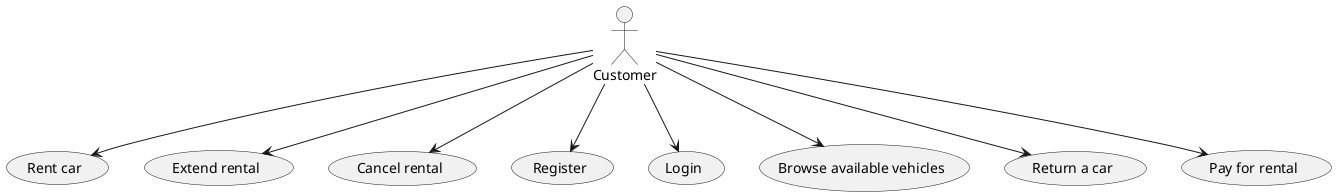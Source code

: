 @startuml
actor :Customer: as customer
(Rent car) as rentCar
(Extend rental) as rentExt
(Cancel rental) as rentCancel

customer --> (Register)
customer --> (Login)
customer --> (Browse available vehicles)
customer --> rentCar
customer --> rentExt
customer --> rentCancel
customer --> (Return a car)
customer --> (Pay for rental)
@enduml